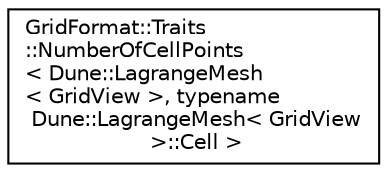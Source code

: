 digraph "Graphical Class Hierarchy"
{
 // LATEX_PDF_SIZE
  edge [fontname="Helvetica",fontsize="10",labelfontname="Helvetica",labelfontsize="10"];
  node [fontname="Helvetica",fontsize="10",shape=record];
  rankdir="LR";
  Node0 [label="GridFormat::Traits\l::NumberOfCellPoints\l\< Dune::LagrangeMesh\l\< GridView \>, typename\l Dune::LagrangeMesh\< GridView\l \>::Cell \>",height=0.2,width=0.4,color="black", fillcolor="white", style="filled",URL="$structGridFormat_1_1Traits_1_1NumberOfCellPoints_3_01Dune_1_1LagrangeMesh_3_01GridView_01_4_00_032c44fdebe570909110931cee423d315.html",tooltip=" "];
}
